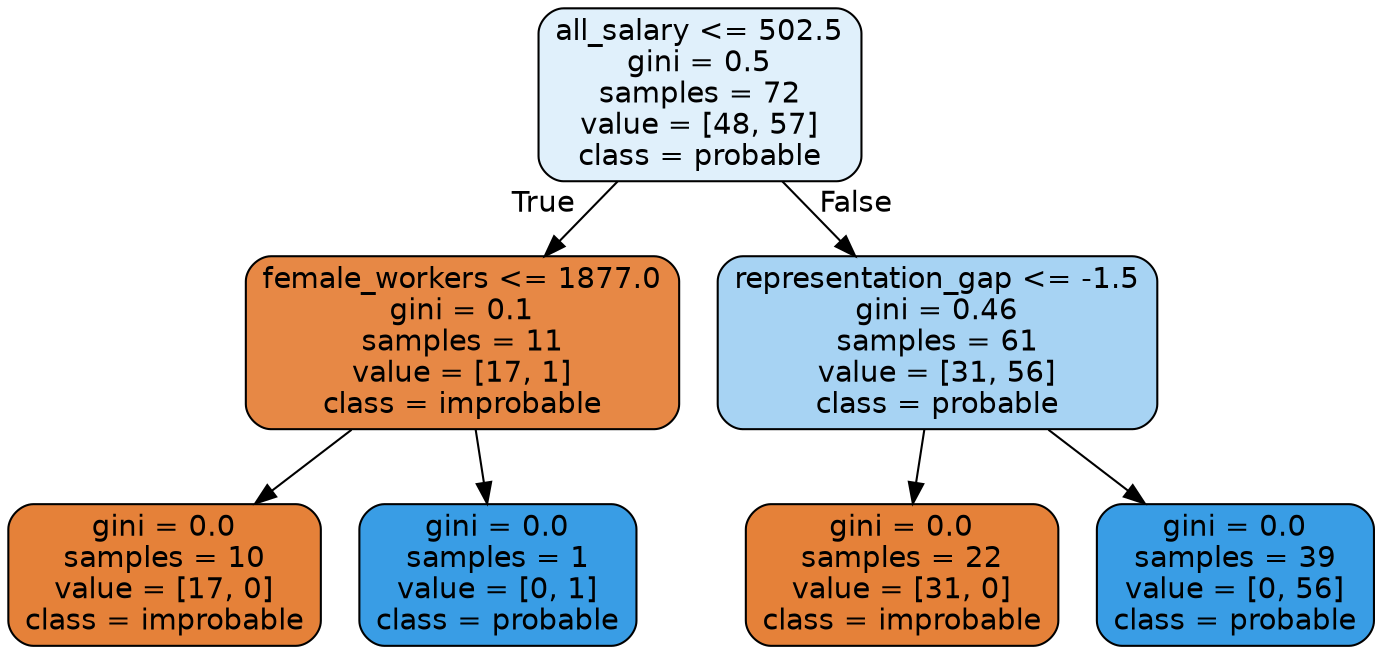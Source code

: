 digraph Tree {
node [shape=box, style="filled, rounded", color="black", fontname=helvetica] ;
edge [fontname=helvetica] ;
0 [label="all_salary <= 502.5\ngini = 0.5\nsamples = 72\nvalue = [48, 57]\nclass = probable", fillcolor="#e0f0fb"] ;
1 [label="female_workers <= 1877.0\ngini = 0.1\nsamples = 11\nvalue = [17, 1]\nclass = improbable", fillcolor="#e78845"] ;
0 -> 1 [labeldistance=2.5, labelangle=45, headlabel="True"] ;
2 [label="gini = 0.0\nsamples = 10\nvalue = [17, 0]\nclass = improbable", fillcolor="#e58139"] ;
1 -> 2 ;
3 [label="gini = 0.0\nsamples = 1\nvalue = [0, 1]\nclass = probable", fillcolor="#399de5"] ;
1 -> 3 ;
4 [label="representation_gap <= -1.5\ngini = 0.46\nsamples = 61\nvalue = [31, 56]\nclass = probable", fillcolor="#a7d3f3"] ;
0 -> 4 [labeldistance=2.5, labelangle=-45, headlabel="False"] ;
5 [label="gini = 0.0\nsamples = 22\nvalue = [31, 0]\nclass = improbable", fillcolor="#e58139"] ;
4 -> 5 ;
6 [label="gini = 0.0\nsamples = 39\nvalue = [0, 56]\nclass = probable", fillcolor="#399de5"] ;
4 -> 6 ;
}